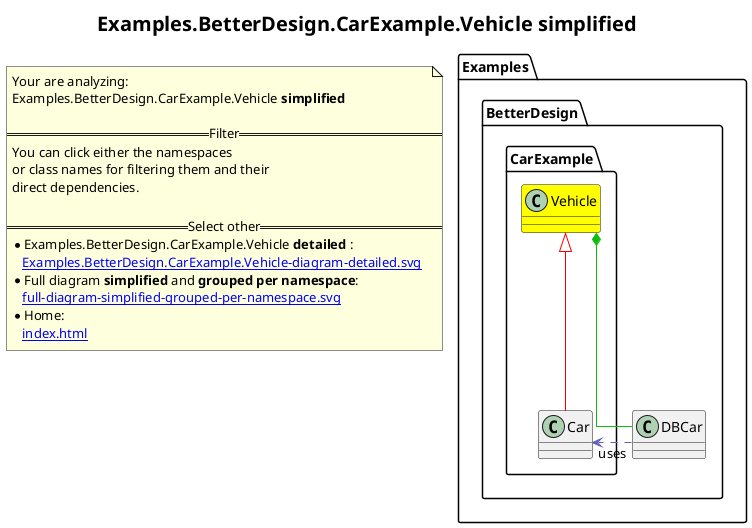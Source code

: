 @startuml
skinparam linetype ortho
title <size:20>Examples.BetterDesign.CarExample.Vehicle **simplified** </size>
note "Your are analyzing:\nExamples.BetterDesign.CarExample.Vehicle **simplified** \n\n==Filter==\nYou can click either the namespaces \nor class names for filtering them and their\ndirect dependencies.\n\n==Select other==\n* Examples.BetterDesign.CarExample.Vehicle **detailed** :\n   [[Examples.BetterDesign.CarExample.Vehicle-diagram-detailed.svg]]\n* Full diagram **simplified** and **grouped per namespace**:\n   [[full-diagram-simplified-grouped-per-namespace.svg]]\n* Home:\n   [[index.html]]" as FloatingNote
  class Examples.BetterDesign.DBCar [[Examples.BetterDesign.DBCar-diagram-simplified.svg]]  {
  }
    class Examples.BetterDesign.CarExample.Vehicle [[Examples.BetterDesign.CarExample.Vehicle-diagram-simplified.svg]] #yellow {
    }
    class Examples.BetterDesign.CarExample.Car [[Examples.BetterDesign.CarExample.Car-diagram-simplified.svg]]  {
    }
 ' *************************************** 
 ' *************************************** 
 ' *************************************** 
' Class relations extracted from namespace:
' Examples.BetterDesign
Examples.BetterDesign.DBCar .[#6060BB].> Examples.BetterDesign.CarExample.Car  : uses 
' Class relations extracted from namespace:
' Examples.BetterDesign.CarExample
Examples.BetterDesign.CarExample.Vehicle *-[#10BB10]- Examples.BetterDesign.DBCar 
Examples.BetterDesign.CarExample.Vehicle <|-[#red]- Examples.BetterDesign.CarExample.Car
@enduml
